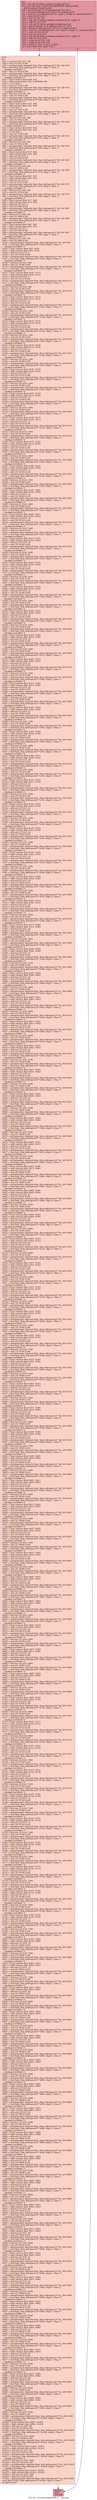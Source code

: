digraph "CFG for '_Z11mult2MatrixPfS_S_' function" {
	label="CFG for '_Z11mult2MatrixPfS_S_' function";

	Node0x5872400 [shape=record,color="#b70d28ff", style=filled, fillcolor="#b70d2870",label="{%3:\l  %4 = tail call i32 @llvm.amdgcn.workgroup.id.y()\l  %5 = tail call align 4 dereferenceable(64) i8 addrspace(4)*\l... @llvm.amdgcn.dispatch.ptr()\l  %6 = getelementptr i8, i8 addrspace(4)* %5, i64 6\l  %7 = bitcast i8 addrspace(4)* %6 to i16 addrspace(4)*\l  %8 = load i16, i16 addrspace(4)* %7, align 2, !range !4, !invariant.load !5\l  %9 = zext i16 %8 to i32\l  %10 = mul i32 %4, %9\l  %11 = tail call i32 @llvm.amdgcn.workitem.id.y(), !range !6\l  %12 = add i32 %10, %11\l  %13 = tail call i32 @llvm.amdgcn.workgroup.id.x()\l  %14 = getelementptr i8, i8 addrspace(4)* %5, i64 4\l  %15 = bitcast i8 addrspace(4)* %14 to i16 addrspace(4)*\l  %16 = load i16, i16 addrspace(4)* %15, align 4, !range !4, !invariant.load !5\l  %17 = zext i16 %16 to i32\l  %18 = mul i32 %13, %17\l  %19 = tail call i32 @llvm.amdgcn.workitem.id.x(), !range !6\l  %20 = add i32 %18, %19\l  %21 = icmp slt i32 %12, 100\l  %22 = icmp slt i32 %20, 100\l  %23 = select i1 %21, i1 %22, i1 false\l  br i1 %23, label %24, label %1027\l|{<s0>T|<s1>F}}"];
	Node0x5872400:s0 -> Node0x5875ee0;
	Node0x5872400:s1 -> Node0x5875f70;
	Node0x5875ee0 [shape=record,color="#3d50c3ff", style=filled, fillcolor="#f59c7d70",label="{%24:\l24:                                               \l  %25 = mul nsw i32 %12, 100\l  %26 = sext i32 %25 to i64\l  %27 = getelementptr inbounds float, float addrspace(1)* %0, i64 %26\l  %28 = load float, float addrspace(1)* %27, align 4, !tbaa !7,\l... !amdgpu.noclobber !5\l  %29 = sext i32 %20 to i64\l  %30 = getelementptr inbounds float, float addrspace(1)* %1, i64 %29\l  %31 = load float, float addrspace(1)* %30, align 4, !tbaa !7,\l... !amdgpu.noclobber !5\l  %32 = fmul contract float %28, %31\l  %33 = fadd contract float %32, 0.000000e+00\l  %34 = or i32 %25, 1\l  %35 = sext i32 %34 to i64\l  %36 = getelementptr inbounds float, float addrspace(1)* %0, i64 %35\l  %37 = load float, float addrspace(1)* %36, align 4, !tbaa !7,\l... !amdgpu.noclobber !5\l  %38 = add nsw i32 %20, 100\l  %39 = sext i32 %38 to i64\l  %40 = getelementptr inbounds float, float addrspace(1)* %1, i64 %39\l  %41 = load float, float addrspace(1)* %40, align 4, !tbaa !7,\l... !amdgpu.noclobber !5\l  %42 = fmul contract float %37, %41\l  %43 = fadd contract float %33, %42\l  %44 = or i32 %25, 2\l  %45 = sext i32 %44 to i64\l  %46 = getelementptr inbounds float, float addrspace(1)* %0, i64 %45\l  %47 = load float, float addrspace(1)* %46, align 4, !tbaa !7,\l... !amdgpu.noclobber !5\l  %48 = add nsw i32 %20, 200\l  %49 = sext i32 %48 to i64\l  %50 = getelementptr inbounds float, float addrspace(1)* %1, i64 %49\l  %51 = load float, float addrspace(1)* %50, align 4, !tbaa !7,\l... !amdgpu.noclobber !5\l  %52 = fmul contract float %47, %51\l  %53 = fadd contract float %43, %52\l  %54 = or i32 %25, 3\l  %55 = sext i32 %54 to i64\l  %56 = getelementptr inbounds float, float addrspace(1)* %0, i64 %55\l  %57 = load float, float addrspace(1)* %56, align 4, !tbaa !7,\l... !amdgpu.noclobber !5\l  %58 = add nsw i32 %20, 300\l  %59 = sext i32 %58 to i64\l  %60 = getelementptr inbounds float, float addrspace(1)* %1, i64 %59\l  %61 = load float, float addrspace(1)* %60, align 4, !tbaa !7,\l... !amdgpu.noclobber !5\l  %62 = fmul contract float %57, %61\l  %63 = fadd contract float %53, %62\l  %64 = add nsw i32 %25, 4\l  %65 = sext i32 %64 to i64\l  %66 = getelementptr inbounds float, float addrspace(1)* %0, i64 %65\l  %67 = load float, float addrspace(1)* %66, align 4, !tbaa !7,\l... !amdgpu.noclobber !5\l  %68 = add nsw i32 %20, 400\l  %69 = sext i32 %68 to i64\l  %70 = getelementptr inbounds float, float addrspace(1)* %1, i64 %69\l  %71 = load float, float addrspace(1)* %70, align 4, !tbaa !7,\l... !amdgpu.noclobber !5\l  %72 = fmul contract float %67, %71\l  %73 = fadd contract float %63, %72\l  %74 = add nsw i32 %25, 5\l  %75 = sext i32 %74 to i64\l  %76 = getelementptr inbounds float, float addrspace(1)* %0, i64 %75\l  %77 = load float, float addrspace(1)* %76, align 4, !tbaa !7,\l... !amdgpu.noclobber !5\l  %78 = add nsw i32 %20, 500\l  %79 = sext i32 %78 to i64\l  %80 = getelementptr inbounds float, float addrspace(1)* %1, i64 %79\l  %81 = load float, float addrspace(1)* %80, align 4, !tbaa !7,\l... !amdgpu.noclobber !5\l  %82 = fmul contract float %77, %81\l  %83 = fadd contract float %73, %82\l  %84 = add nsw i32 %25, 6\l  %85 = sext i32 %84 to i64\l  %86 = getelementptr inbounds float, float addrspace(1)* %0, i64 %85\l  %87 = load float, float addrspace(1)* %86, align 4, !tbaa !7,\l... !amdgpu.noclobber !5\l  %88 = add nsw i32 %20, 600\l  %89 = sext i32 %88 to i64\l  %90 = getelementptr inbounds float, float addrspace(1)* %1, i64 %89\l  %91 = load float, float addrspace(1)* %90, align 4, !tbaa !7,\l... !amdgpu.noclobber !5\l  %92 = fmul contract float %87, %91\l  %93 = fadd contract float %83, %92\l  %94 = add nsw i32 %25, 7\l  %95 = sext i32 %94 to i64\l  %96 = getelementptr inbounds float, float addrspace(1)* %0, i64 %95\l  %97 = load float, float addrspace(1)* %96, align 4, !tbaa !7,\l... !amdgpu.noclobber !5\l  %98 = add nsw i32 %20, 700\l  %99 = sext i32 %98 to i64\l  %100 = getelementptr inbounds float, float addrspace(1)* %1, i64 %99\l  %101 = load float, float addrspace(1)* %100, align 4, !tbaa !7,\l... !amdgpu.noclobber !5\l  %102 = fmul contract float %97, %101\l  %103 = fadd contract float %93, %102\l  %104 = add nsw i32 %25, 8\l  %105 = sext i32 %104 to i64\l  %106 = getelementptr inbounds float, float addrspace(1)* %0, i64 %105\l  %107 = load float, float addrspace(1)* %106, align 4, !tbaa !7,\l... !amdgpu.noclobber !5\l  %108 = add nsw i32 %20, 800\l  %109 = sext i32 %108 to i64\l  %110 = getelementptr inbounds float, float addrspace(1)* %1, i64 %109\l  %111 = load float, float addrspace(1)* %110, align 4, !tbaa !7,\l... !amdgpu.noclobber !5\l  %112 = fmul contract float %107, %111\l  %113 = fadd contract float %103, %112\l  %114 = add nsw i32 %25, 9\l  %115 = sext i32 %114 to i64\l  %116 = getelementptr inbounds float, float addrspace(1)* %0, i64 %115\l  %117 = load float, float addrspace(1)* %116, align 4, !tbaa !7,\l... !amdgpu.noclobber !5\l  %118 = add nsw i32 %20, 900\l  %119 = sext i32 %118 to i64\l  %120 = getelementptr inbounds float, float addrspace(1)* %1, i64 %119\l  %121 = load float, float addrspace(1)* %120, align 4, !tbaa !7,\l... !amdgpu.noclobber !5\l  %122 = fmul contract float %117, %121\l  %123 = fadd contract float %113, %122\l  %124 = add nsw i32 %25, 10\l  %125 = sext i32 %124 to i64\l  %126 = getelementptr inbounds float, float addrspace(1)* %0, i64 %125\l  %127 = load float, float addrspace(1)* %126, align 4, !tbaa !7,\l... !amdgpu.noclobber !5\l  %128 = add nsw i32 %20, 1000\l  %129 = sext i32 %128 to i64\l  %130 = getelementptr inbounds float, float addrspace(1)* %1, i64 %129\l  %131 = load float, float addrspace(1)* %130, align 4, !tbaa !7,\l... !amdgpu.noclobber !5\l  %132 = fmul contract float %127, %131\l  %133 = fadd contract float %123, %132\l  %134 = add nsw i32 %25, 11\l  %135 = sext i32 %134 to i64\l  %136 = getelementptr inbounds float, float addrspace(1)* %0, i64 %135\l  %137 = load float, float addrspace(1)* %136, align 4, !tbaa !7,\l... !amdgpu.noclobber !5\l  %138 = add nsw i32 %20, 1100\l  %139 = sext i32 %138 to i64\l  %140 = getelementptr inbounds float, float addrspace(1)* %1, i64 %139\l  %141 = load float, float addrspace(1)* %140, align 4, !tbaa !7,\l... !amdgpu.noclobber !5\l  %142 = fmul contract float %137, %141\l  %143 = fadd contract float %133, %142\l  %144 = add nsw i32 %25, 12\l  %145 = sext i32 %144 to i64\l  %146 = getelementptr inbounds float, float addrspace(1)* %0, i64 %145\l  %147 = load float, float addrspace(1)* %146, align 4, !tbaa !7,\l... !amdgpu.noclobber !5\l  %148 = add nsw i32 %20, 1200\l  %149 = sext i32 %148 to i64\l  %150 = getelementptr inbounds float, float addrspace(1)* %1, i64 %149\l  %151 = load float, float addrspace(1)* %150, align 4, !tbaa !7,\l... !amdgpu.noclobber !5\l  %152 = fmul contract float %147, %151\l  %153 = fadd contract float %143, %152\l  %154 = add nsw i32 %25, 13\l  %155 = sext i32 %154 to i64\l  %156 = getelementptr inbounds float, float addrspace(1)* %0, i64 %155\l  %157 = load float, float addrspace(1)* %156, align 4, !tbaa !7,\l... !amdgpu.noclobber !5\l  %158 = add nsw i32 %20, 1300\l  %159 = sext i32 %158 to i64\l  %160 = getelementptr inbounds float, float addrspace(1)* %1, i64 %159\l  %161 = load float, float addrspace(1)* %160, align 4, !tbaa !7,\l... !amdgpu.noclobber !5\l  %162 = fmul contract float %157, %161\l  %163 = fadd contract float %153, %162\l  %164 = add nsw i32 %25, 14\l  %165 = sext i32 %164 to i64\l  %166 = getelementptr inbounds float, float addrspace(1)* %0, i64 %165\l  %167 = load float, float addrspace(1)* %166, align 4, !tbaa !7,\l... !amdgpu.noclobber !5\l  %168 = add nsw i32 %20, 1400\l  %169 = sext i32 %168 to i64\l  %170 = getelementptr inbounds float, float addrspace(1)* %1, i64 %169\l  %171 = load float, float addrspace(1)* %170, align 4, !tbaa !7,\l... !amdgpu.noclobber !5\l  %172 = fmul contract float %167, %171\l  %173 = fadd contract float %163, %172\l  %174 = add nsw i32 %25, 15\l  %175 = sext i32 %174 to i64\l  %176 = getelementptr inbounds float, float addrspace(1)* %0, i64 %175\l  %177 = load float, float addrspace(1)* %176, align 4, !tbaa !7,\l... !amdgpu.noclobber !5\l  %178 = add nsw i32 %20, 1500\l  %179 = sext i32 %178 to i64\l  %180 = getelementptr inbounds float, float addrspace(1)* %1, i64 %179\l  %181 = load float, float addrspace(1)* %180, align 4, !tbaa !7,\l... !amdgpu.noclobber !5\l  %182 = fmul contract float %177, %181\l  %183 = fadd contract float %173, %182\l  %184 = add nsw i32 %25, 16\l  %185 = sext i32 %184 to i64\l  %186 = getelementptr inbounds float, float addrspace(1)* %0, i64 %185\l  %187 = load float, float addrspace(1)* %186, align 4, !tbaa !7,\l... !amdgpu.noclobber !5\l  %188 = add nsw i32 %20, 1600\l  %189 = sext i32 %188 to i64\l  %190 = getelementptr inbounds float, float addrspace(1)* %1, i64 %189\l  %191 = load float, float addrspace(1)* %190, align 4, !tbaa !7,\l... !amdgpu.noclobber !5\l  %192 = fmul contract float %187, %191\l  %193 = fadd contract float %183, %192\l  %194 = add nsw i32 %25, 17\l  %195 = sext i32 %194 to i64\l  %196 = getelementptr inbounds float, float addrspace(1)* %0, i64 %195\l  %197 = load float, float addrspace(1)* %196, align 4, !tbaa !7,\l... !amdgpu.noclobber !5\l  %198 = add nsw i32 %20, 1700\l  %199 = sext i32 %198 to i64\l  %200 = getelementptr inbounds float, float addrspace(1)* %1, i64 %199\l  %201 = load float, float addrspace(1)* %200, align 4, !tbaa !7,\l... !amdgpu.noclobber !5\l  %202 = fmul contract float %197, %201\l  %203 = fadd contract float %193, %202\l  %204 = add nsw i32 %25, 18\l  %205 = sext i32 %204 to i64\l  %206 = getelementptr inbounds float, float addrspace(1)* %0, i64 %205\l  %207 = load float, float addrspace(1)* %206, align 4, !tbaa !7,\l... !amdgpu.noclobber !5\l  %208 = add nsw i32 %20, 1800\l  %209 = sext i32 %208 to i64\l  %210 = getelementptr inbounds float, float addrspace(1)* %1, i64 %209\l  %211 = load float, float addrspace(1)* %210, align 4, !tbaa !7,\l... !amdgpu.noclobber !5\l  %212 = fmul contract float %207, %211\l  %213 = fadd contract float %203, %212\l  %214 = add nsw i32 %25, 19\l  %215 = sext i32 %214 to i64\l  %216 = getelementptr inbounds float, float addrspace(1)* %0, i64 %215\l  %217 = load float, float addrspace(1)* %216, align 4, !tbaa !7,\l... !amdgpu.noclobber !5\l  %218 = add nsw i32 %20, 1900\l  %219 = sext i32 %218 to i64\l  %220 = getelementptr inbounds float, float addrspace(1)* %1, i64 %219\l  %221 = load float, float addrspace(1)* %220, align 4, !tbaa !7,\l... !amdgpu.noclobber !5\l  %222 = fmul contract float %217, %221\l  %223 = fadd contract float %213, %222\l  %224 = add nsw i32 %25, 20\l  %225 = sext i32 %224 to i64\l  %226 = getelementptr inbounds float, float addrspace(1)* %0, i64 %225\l  %227 = load float, float addrspace(1)* %226, align 4, !tbaa !7,\l... !amdgpu.noclobber !5\l  %228 = add nsw i32 %20, 2000\l  %229 = sext i32 %228 to i64\l  %230 = getelementptr inbounds float, float addrspace(1)* %1, i64 %229\l  %231 = load float, float addrspace(1)* %230, align 4, !tbaa !7,\l... !amdgpu.noclobber !5\l  %232 = fmul contract float %227, %231\l  %233 = fadd contract float %223, %232\l  %234 = add nsw i32 %25, 21\l  %235 = sext i32 %234 to i64\l  %236 = getelementptr inbounds float, float addrspace(1)* %0, i64 %235\l  %237 = load float, float addrspace(1)* %236, align 4, !tbaa !7,\l... !amdgpu.noclobber !5\l  %238 = add nsw i32 %20, 2100\l  %239 = sext i32 %238 to i64\l  %240 = getelementptr inbounds float, float addrspace(1)* %1, i64 %239\l  %241 = load float, float addrspace(1)* %240, align 4, !tbaa !7,\l... !amdgpu.noclobber !5\l  %242 = fmul contract float %237, %241\l  %243 = fadd contract float %233, %242\l  %244 = add nsw i32 %25, 22\l  %245 = sext i32 %244 to i64\l  %246 = getelementptr inbounds float, float addrspace(1)* %0, i64 %245\l  %247 = load float, float addrspace(1)* %246, align 4, !tbaa !7,\l... !amdgpu.noclobber !5\l  %248 = add nsw i32 %20, 2200\l  %249 = sext i32 %248 to i64\l  %250 = getelementptr inbounds float, float addrspace(1)* %1, i64 %249\l  %251 = load float, float addrspace(1)* %250, align 4, !tbaa !7,\l... !amdgpu.noclobber !5\l  %252 = fmul contract float %247, %251\l  %253 = fadd contract float %243, %252\l  %254 = add nsw i32 %25, 23\l  %255 = sext i32 %254 to i64\l  %256 = getelementptr inbounds float, float addrspace(1)* %0, i64 %255\l  %257 = load float, float addrspace(1)* %256, align 4, !tbaa !7,\l... !amdgpu.noclobber !5\l  %258 = add nsw i32 %20, 2300\l  %259 = sext i32 %258 to i64\l  %260 = getelementptr inbounds float, float addrspace(1)* %1, i64 %259\l  %261 = load float, float addrspace(1)* %260, align 4, !tbaa !7,\l... !amdgpu.noclobber !5\l  %262 = fmul contract float %257, %261\l  %263 = fadd contract float %253, %262\l  %264 = add nsw i32 %25, 24\l  %265 = sext i32 %264 to i64\l  %266 = getelementptr inbounds float, float addrspace(1)* %0, i64 %265\l  %267 = load float, float addrspace(1)* %266, align 4, !tbaa !7,\l... !amdgpu.noclobber !5\l  %268 = add nsw i32 %20, 2400\l  %269 = sext i32 %268 to i64\l  %270 = getelementptr inbounds float, float addrspace(1)* %1, i64 %269\l  %271 = load float, float addrspace(1)* %270, align 4, !tbaa !7,\l... !amdgpu.noclobber !5\l  %272 = fmul contract float %267, %271\l  %273 = fadd contract float %263, %272\l  %274 = add nsw i32 %25, 25\l  %275 = sext i32 %274 to i64\l  %276 = getelementptr inbounds float, float addrspace(1)* %0, i64 %275\l  %277 = load float, float addrspace(1)* %276, align 4, !tbaa !7,\l... !amdgpu.noclobber !5\l  %278 = add nsw i32 %20, 2500\l  %279 = sext i32 %278 to i64\l  %280 = getelementptr inbounds float, float addrspace(1)* %1, i64 %279\l  %281 = load float, float addrspace(1)* %280, align 4, !tbaa !7,\l... !amdgpu.noclobber !5\l  %282 = fmul contract float %277, %281\l  %283 = fadd contract float %273, %282\l  %284 = add nsw i32 %25, 26\l  %285 = sext i32 %284 to i64\l  %286 = getelementptr inbounds float, float addrspace(1)* %0, i64 %285\l  %287 = load float, float addrspace(1)* %286, align 4, !tbaa !7,\l... !amdgpu.noclobber !5\l  %288 = add nsw i32 %20, 2600\l  %289 = sext i32 %288 to i64\l  %290 = getelementptr inbounds float, float addrspace(1)* %1, i64 %289\l  %291 = load float, float addrspace(1)* %290, align 4, !tbaa !7,\l... !amdgpu.noclobber !5\l  %292 = fmul contract float %287, %291\l  %293 = fadd contract float %283, %292\l  %294 = add nsw i32 %25, 27\l  %295 = sext i32 %294 to i64\l  %296 = getelementptr inbounds float, float addrspace(1)* %0, i64 %295\l  %297 = load float, float addrspace(1)* %296, align 4, !tbaa !7,\l... !amdgpu.noclobber !5\l  %298 = add nsw i32 %20, 2700\l  %299 = sext i32 %298 to i64\l  %300 = getelementptr inbounds float, float addrspace(1)* %1, i64 %299\l  %301 = load float, float addrspace(1)* %300, align 4, !tbaa !7,\l... !amdgpu.noclobber !5\l  %302 = fmul contract float %297, %301\l  %303 = fadd contract float %293, %302\l  %304 = add nsw i32 %25, 28\l  %305 = sext i32 %304 to i64\l  %306 = getelementptr inbounds float, float addrspace(1)* %0, i64 %305\l  %307 = load float, float addrspace(1)* %306, align 4, !tbaa !7,\l... !amdgpu.noclobber !5\l  %308 = add nsw i32 %20, 2800\l  %309 = sext i32 %308 to i64\l  %310 = getelementptr inbounds float, float addrspace(1)* %1, i64 %309\l  %311 = load float, float addrspace(1)* %310, align 4, !tbaa !7,\l... !amdgpu.noclobber !5\l  %312 = fmul contract float %307, %311\l  %313 = fadd contract float %303, %312\l  %314 = add nsw i32 %25, 29\l  %315 = sext i32 %314 to i64\l  %316 = getelementptr inbounds float, float addrspace(1)* %0, i64 %315\l  %317 = load float, float addrspace(1)* %316, align 4, !tbaa !7,\l... !amdgpu.noclobber !5\l  %318 = add nsw i32 %20, 2900\l  %319 = sext i32 %318 to i64\l  %320 = getelementptr inbounds float, float addrspace(1)* %1, i64 %319\l  %321 = load float, float addrspace(1)* %320, align 4, !tbaa !7,\l... !amdgpu.noclobber !5\l  %322 = fmul contract float %317, %321\l  %323 = fadd contract float %313, %322\l  %324 = add nsw i32 %25, 30\l  %325 = sext i32 %324 to i64\l  %326 = getelementptr inbounds float, float addrspace(1)* %0, i64 %325\l  %327 = load float, float addrspace(1)* %326, align 4, !tbaa !7,\l... !amdgpu.noclobber !5\l  %328 = add nsw i32 %20, 3000\l  %329 = sext i32 %328 to i64\l  %330 = getelementptr inbounds float, float addrspace(1)* %1, i64 %329\l  %331 = load float, float addrspace(1)* %330, align 4, !tbaa !7,\l... !amdgpu.noclobber !5\l  %332 = fmul contract float %327, %331\l  %333 = fadd contract float %323, %332\l  %334 = add nsw i32 %25, 31\l  %335 = sext i32 %334 to i64\l  %336 = getelementptr inbounds float, float addrspace(1)* %0, i64 %335\l  %337 = load float, float addrspace(1)* %336, align 4, !tbaa !7,\l... !amdgpu.noclobber !5\l  %338 = add nsw i32 %20, 3100\l  %339 = sext i32 %338 to i64\l  %340 = getelementptr inbounds float, float addrspace(1)* %1, i64 %339\l  %341 = load float, float addrspace(1)* %340, align 4, !tbaa !7,\l... !amdgpu.noclobber !5\l  %342 = fmul contract float %337, %341\l  %343 = fadd contract float %333, %342\l  %344 = add nsw i32 %25, 32\l  %345 = sext i32 %344 to i64\l  %346 = getelementptr inbounds float, float addrspace(1)* %0, i64 %345\l  %347 = load float, float addrspace(1)* %346, align 4, !tbaa !7,\l... !amdgpu.noclobber !5\l  %348 = add nsw i32 %20, 3200\l  %349 = sext i32 %348 to i64\l  %350 = getelementptr inbounds float, float addrspace(1)* %1, i64 %349\l  %351 = load float, float addrspace(1)* %350, align 4, !tbaa !7,\l... !amdgpu.noclobber !5\l  %352 = fmul contract float %347, %351\l  %353 = fadd contract float %343, %352\l  %354 = add nsw i32 %25, 33\l  %355 = sext i32 %354 to i64\l  %356 = getelementptr inbounds float, float addrspace(1)* %0, i64 %355\l  %357 = load float, float addrspace(1)* %356, align 4, !tbaa !7,\l... !amdgpu.noclobber !5\l  %358 = add nsw i32 %20, 3300\l  %359 = sext i32 %358 to i64\l  %360 = getelementptr inbounds float, float addrspace(1)* %1, i64 %359\l  %361 = load float, float addrspace(1)* %360, align 4, !tbaa !7,\l... !amdgpu.noclobber !5\l  %362 = fmul contract float %357, %361\l  %363 = fadd contract float %353, %362\l  %364 = add nsw i32 %25, 34\l  %365 = sext i32 %364 to i64\l  %366 = getelementptr inbounds float, float addrspace(1)* %0, i64 %365\l  %367 = load float, float addrspace(1)* %366, align 4, !tbaa !7,\l... !amdgpu.noclobber !5\l  %368 = add nsw i32 %20, 3400\l  %369 = sext i32 %368 to i64\l  %370 = getelementptr inbounds float, float addrspace(1)* %1, i64 %369\l  %371 = load float, float addrspace(1)* %370, align 4, !tbaa !7,\l... !amdgpu.noclobber !5\l  %372 = fmul contract float %367, %371\l  %373 = fadd contract float %363, %372\l  %374 = add nsw i32 %25, 35\l  %375 = sext i32 %374 to i64\l  %376 = getelementptr inbounds float, float addrspace(1)* %0, i64 %375\l  %377 = load float, float addrspace(1)* %376, align 4, !tbaa !7,\l... !amdgpu.noclobber !5\l  %378 = add nsw i32 %20, 3500\l  %379 = sext i32 %378 to i64\l  %380 = getelementptr inbounds float, float addrspace(1)* %1, i64 %379\l  %381 = load float, float addrspace(1)* %380, align 4, !tbaa !7,\l... !amdgpu.noclobber !5\l  %382 = fmul contract float %377, %381\l  %383 = fadd contract float %373, %382\l  %384 = add nsw i32 %25, 36\l  %385 = sext i32 %384 to i64\l  %386 = getelementptr inbounds float, float addrspace(1)* %0, i64 %385\l  %387 = load float, float addrspace(1)* %386, align 4, !tbaa !7,\l... !amdgpu.noclobber !5\l  %388 = add nsw i32 %20, 3600\l  %389 = sext i32 %388 to i64\l  %390 = getelementptr inbounds float, float addrspace(1)* %1, i64 %389\l  %391 = load float, float addrspace(1)* %390, align 4, !tbaa !7,\l... !amdgpu.noclobber !5\l  %392 = fmul contract float %387, %391\l  %393 = fadd contract float %383, %392\l  %394 = add nsw i32 %25, 37\l  %395 = sext i32 %394 to i64\l  %396 = getelementptr inbounds float, float addrspace(1)* %0, i64 %395\l  %397 = load float, float addrspace(1)* %396, align 4, !tbaa !7,\l... !amdgpu.noclobber !5\l  %398 = add nsw i32 %20, 3700\l  %399 = sext i32 %398 to i64\l  %400 = getelementptr inbounds float, float addrspace(1)* %1, i64 %399\l  %401 = load float, float addrspace(1)* %400, align 4, !tbaa !7,\l... !amdgpu.noclobber !5\l  %402 = fmul contract float %397, %401\l  %403 = fadd contract float %393, %402\l  %404 = add nsw i32 %25, 38\l  %405 = sext i32 %404 to i64\l  %406 = getelementptr inbounds float, float addrspace(1)* %0, i64 %405\l  %407 = load float, float addrspace(1)* %406, align 4, !tbaa !7,\l... !amdgpu.noclobber !5\l  %408 = add nsw i32 %20, 3800\l  %409 = sext i32 %408 to i64\l  %410 = getelementptr inbounds float, float addrspace(1)* %1, i64 %409\l  %411 = load float, float addrspace(1)* %410, align 4, !tbaa !7,\l... !amdgpu.noclobber !5\l  %412 = fmul contract float %407, %411\l  %413 = fadd contract float %403, %412\l  %414 = add nsw i32 %25, 39\l  %415 = sext i32 %414 to i64\l  %416 = getelementptr inbounds float, float addrspace(1)* %0, i64 %415\l  %417 = load float, float addrspace(1)* %416, align 4, !tbaa !7,\l... !amdgpu.noclobber !5\l  %418 = add nsw i32 %20, 3900\l  %419 = sext i32 %418 to i64\l  %420 = getelementptr inbounds float, float addrspace(1)* %1, i64 %419\l  %421 = load float, float addrspace(1)* %420, align 4, !tbaa !7,\l... !amdgpu.noclobber !5\l  %422 = fmul contract float %417, %421\l  %423 = fadd contract float %413, %422\l  %424 = add nsw i32 %25, 40\l  %425 = sext i32 %424 to i64\l  %426 = getelementptr inbounds float, float addrspace(1)* %0, i64 %425\l  %427 = load float, float addrspace(1)* %426, align 4, !tbaa !7,\l... !amdgpu.noclobber !5\l  %428 = add nsw i32 %20, 4000\l  %429 = sext i32 %428 to i64\l  %430 = getelementptr inbounds float, float addrspace(1)* %1, i64 %429\l  %431 = load float, float addrspace(1)* %430, align 4, !tbaa !7,\l... !amdgpu.noclobber !5\l  %432 = fmul contract float %427, %431\l  %433 = fadd contract float %423, %432\l  %434 = add nsw i32 %25, 41\l  %435 = sext i32 %434 to i64\l  %436 = getelementptr inbounds float, float addrspace(1)* %0, i64 %435\l  %437 = load float, float addrspace(1)* %436, align 4, !tbaa !7,\l... !amdgpu.noclobber !5\l  %438 = add nsw i32 %20, 4100\l  %439 = sext i32 %438 to i64\l  %440 = getelementptr inbounds float, float addrspace(1)* %1, i64 %439\l  %441 = load float, float addrspace(1)* %440, align 4, !tbaa !7,\l... !amdgpu.noclobber !5\l  %442 = fmul contract float %437, %441\l  %443 = fadd contract float %433, %442\l  %444 = add nsw i32 %25, 42\l  %445 = sext i32 %444 to i64\l  %446 = getelementptr inbounds float, float addrspace(1)* %0, i64 %445\l  %447 = load float, float addrspace(1)* %446, align 4, !tbaa !7,\l... !amdgpu.noclobber !5\l  %448 = add nsw i32 %20, 4200\l  %449 = sext i32 %448 to i64\l  %450 = getelementptr inbounds float, float addrspace(1)* %1, i64 %449\l  %451 = load float, float addrspace(1)* %450, align 4, !tbaa !7,\l... !amdgpu.noclobber !5\l  %452 = fmul contract float %447, %451\l  %453 = fadd contract float %443, %452\l  %454 = add nsw i32 %25, 43\l  %455 = sext i32 %454 to i64\l  %456 = getelementptr inbounds float, float addrspace(1)* %0, i64 %455\l  %457 = load float, float addrspace(1)* %456, align 4, !tbaa !7,\l... !amdgpu.noclobber !5\l  %458 = add nsw i32 %20, 4300\l  %459 = sext i32 %458 to i64\l  %460 = getelementptr inbounds float, float addrspace(1)* %1, i64 %459\l  %461 = load float, float addrspace(1)* %460, align 4, !tbaa !7,\l... !amdgpu.noclobber !5\l  %462 = fmul contract float %457, %461\l  %463 = fadd contract float %453, %462\l  %464 = add nsw i32 %25, 44\l  %465 = sext i32 %464 to i64\l  %466 = getelementptr inbounds float, float addrspace(1)* %0, i64 %465\l  %467 = load float, float addrspace(1)* %466, align 4, !tbaa !7,\l... !amdgpu.noclobber !5\l  %468 = add nsw i32 %20, 4400\l  %469 = sext i32 %468 to i64\l  %470 = getelementptr inbounds float, float addrspace(1)* %1, i64 %469\l  %471 = load float, float addrspace(1)* %470, align 4, !tbaa !7,\l... !amdgpu.noclobber !5\l  %472 = fmul contract float %467, %471\l  %473 = fadd contract float %463, %472\l  %474 = add nsw i32 %25, 45\l  %475 = sext i32 %474 to i64\l  %476 = getelementptr inbounds float, float addrspace(1)* %0, i64 %475\l  %477 = load float, float addrspace(1)* %476, align 4, !tbaa !7,\l... !amdgpu.noclobber !5\l  %478 = add nsw i32 %20, 4500\l  %479 = sext i32 %478 to i64\l  %480 = getelementptr inbounds float, float addrspace(1)* %1, i64 %479\l  %481 = load float, float addrspace(1)* %480, align 4, !tbaa !7,\l... !amdgpu.noclobber !5\l  %482 = fmul contract float %477, %481\l  %483 = fadd contract float %473, %482\l  %484 = add nsw i32 %25, 46\l  %485 = sext i32 %484 to i64\l  %486 = getelementptr inbounds float, float addrspace(1)* %0, i64 %485\l  %487 = load float, float addrspace(1)* %486, align 4, !tbaa !7,\l... !amdgpu.noclobber !5\l  %488 = add nsw i32 %20, 4600\l  %489 = sext i32 %488 to i64\l  %490 = getelementptr inbounds float, float addrspace(1)* %1, i64 %489\l  %491 = load float, float addrspace(1)* %490, align 4, !tbaa !7,\l... !amdgpu.noclobber !5\l  %492 = fmul contract float %487, %491\l  %493 = fadd contract float %483, %492\l  %494 = add nsw i32 %25, 47\l  %495 = sext i32 %494 to i64\l  %496 = getelementptr inbounds float, float addrspace(1)* %0, i64 %495\l  %497 = load float, float addrspace(1)* %496, align 4, !tbaa !7,\l... !amdgpu.noclobber !5\l  %498 = add nsw i32 %20, 4700\l  %499 = sext i32 %498 to i64\l  %500 = getelementptr inbounds float, float addrspace(1)* %1, i64 %499\l  %501 = load float, float addrspace(1)* %500, align 4, !tbaa !7,\l... !amdgpu.noclobber !5\l  %502 = fmul contract float %497, %501\l  %503 = fadd contract float %493, %502\l  %504 = add nsw i32 %25, 48\l  %505 = sext i32 %504 to i64\l  %506 = getelementptr inbounds float, float addrspace(1)* %0, i64 %505\l  %507 = load float, float addrspace(1)* %506, align 4, !tbaa !7,\l... !amdgpu.noclobber !5\l  %508 = add nsw i32 %20, 4800\l  %509 = sext i32 %508 to i64\l  %510 = getelementptr inbounds float, float addrspace(1)* %1, i64 %509\l  %511 = load float, float addrspace(1)* %510, align 4, !tbaa !7,\l... !amdgpu.noclobber !5\l  %512 = fmul contract float %507, %511\l  %513 = fadd contract float %503, %512\l  %514 = add nsw i32 %25, 49\l  %515 = sext i32 %514 to i64\l  %516 = getelementptr inbounds float, float addrspace(1)* %0, i64 %515\l  %517 = load float, float addrspace(1)* %516, align 4, !tbaa !7,\l... !amdgpu.noclobber !5\l  %518 = add nsw i32 %20, 4900\l  %519 = sext i32 %518 to i64\l  %520 = getelementptr inbounds float, float addrspace(1)* %1, i64 %519\l  %521 = load float, float addrspace(1)* %520, align 4, !tbaa !7,\l... !amdgpu.noclobber !5\l  %522 = fmul contract float %517, %521\l  %523 = fadd contract float %513, %522\l  %524 = add nsw i32 %25, 50\l  %525 = sext i32 %524 to i64\l  %526 = getelementptr inbounds float, float addrspace(1)* %0, i64 %525\l  %527 = load float, float addrspace(1)* %526, align 4, !tbaa !7,\l... !amdgpu.noclobber !5\l  %528 = add nsw i32 %20, 5000\l  %529 = sext i32 %528 to i64\l  %530 = getelementptr inbounds float, float addrspace(1)* %1, i64 %529\l  %531 = load float, float addrspace(1)* %530, align 4, !tbaa !7,\l... !amdgpu.noclobber !5\l  %532 = fmul contract float %527, %531\l  %533 = fadd contract float %523, %532\l  %534 = add nsw i32 %25, 51\l  %535 = sext i32 %534 to i64\l  %536 = getelementptr inbounds float, float addrspace(1)* %0, i64 %535\l  %537 = load float, float addrspace(1)* %536, align 4, !tbaa !7,\l... !amdgpu.noclobber !5\l  %538 = add nsw i32 %20, 5100\l  %539 = sext i32 %538 to i64\l  %540 = getelementptr inbounds float, float addrspace(1)* %1, i64 %539\l  %541 = load float, float addrspace(1)* %540, align 4, !tbaa !7,\l... !amdgpu.noclobber !5\l  %542 = fmul contract float %537, %541\l  %543 = fadd contract float %533, %542\l  %544 = add nsw i32 %25, 52\l  %545 = sext i32 %544 to i64\l  %546 = getelementptr inbounds float, float addrspace(1)* %0, i64 %545\l  %547 = load float, float addrspace(1)* %546, align 4, !tbaa !7,\l... !amdgpu.noclobber !5\l  %548 = add nsw i32 %20, 5200\l  %549 = sext i32 %548 to i64\l  %550 = getelementptr inbounds float, float addrspace(1)* %1, i64 %549\l  %551 = load float, float addrspace(1)* %550, align 4, !tbaa !7,\l... !amdgpu.noclobber !5\l  %552 = fmul contract float %547, %551\l  %553 = fadd contract float %543, %552\l  %554 = add nsw i32 %25, 53\l  %555 = sext i32 %554 to i64\l  %556 = getelementptr inbounds float, float addrspace(1)* %0, i64 %555\l  %557 = load float, float addrspace(1)* %556, align 4, !tbaa !7,\l... !amdgpu.noclobber !5\l  %558 = add nsw i32 %20, 5300\l  %559 = sext i32 %558 to i64\l  %560 = getelementptr inbounds float, float addrspace(1)* %1, i64 %559\l  %561 = load float, float addrspace(1)* %560, align 4, !tbaa !7,\l... !amdgpu.noclobber !5\l  %562 = fmul contract float %557, %561\l  %563 = fadd contract float %553, %562\l  %564 = add nsw i32 %25, 54\l  %565 = sext i32 %564 to i64\l  %566 = getelementptr inbounds float, float addrspace(1)* %0, i64 %565\l  %567 = load float, float addrspace(1)* %566, align 4, !tbaa !7,\l... !amdgpu.noclobber !5\l  %568 = add nsw i32 %20, 5400\l  %569 = sext i32 %568 to i64\l  %570 = getelementptr inbounds float, float addrspace(1)* %1, i64 %569\l  %571 = load float, float addrspace(1)* %570, align 4, !tbaa !7,\l... !amdgpu.noclobber !5\l  %572 = fmul contract float %567, %571\l  %573 = fadd contract float %563, %572\l  %574 = add nsw i32 %25, 55\l  %575 = sext i32 %574 to i64\l  %576 = getelementptr inbounds float, float addrspace(1)* %0, i64 %575\l  %577 = load float, float addrspace(1)* %576, align 4, !tbaa !7,\l... !amdgpu.noclobber !5\l  %578 = add nsw i32 %20, 5500\l  %579 = sext i32 %578 to i64\l  %580 = getelementptr inbounds float, float addrspace(1)* %1, i64 %579\l  %581 = load float, float addrspace(1)* %580, align 4, !tbaa !7,\l... !amdgpu.noclobber !5\l  %582 = fmul contract float %577, %581\l  %583 = fadd contract float %573, %582\l  %584 = add nsw i32 %25, 56\l  %585 = sext i32 %584 to i64\l  %586 = getelementptr inbounds float, float addrspace(1)* %0, i64 %585\l  %587 = load float, float addrspace(1)* %586, align 4, !tbaa !7,\l... !amdgpu.noclobber !5\l  %588 = add nsw i32 %20, 5600\l  %589 = sext i32 %588 to i64\l  %590 = getelementptr inbounds float, float addrspace(1)* %1, i64 %589\l  %591 = load float, float addrspace(1)* %590, align 4, !tbaa !7,\l... !amdgpu.noclobber !5\l  %592 = fmul contract float %587, %591\l  %593 = fadd contract float %583, %592\l  %594 = add nsw i32 %25, 57\l  %595 = sext i32 %594 to i64\l  %596 = getelementptr inbounds float, float addrspace(1)* %0, i64 %595\l  %597 = load float, float addrspace(1)* %596, align 4, !tbaa !7,\l... !amdgpu.noclobber !5\l  %598 = add nsw i32 %20, 5700\l  %599 = sext i32 %598 to i64\l  %600 = getelementptr inbounds float, float addrspace(1)* %1, i64 %599\l  %601 = load float, float addrspace(1)* %600, align 4, !tbaa !7,\l... !amdgpu.noclobber !5\l  %602 = fmul contract float %597, %601\l  %603 = fadd contract float %593, %602\l  %604 = add nsw i32 %25, 58\l  %605 = sext i32 %604 to i64\l  %606 = getelementptr inbounds float, float addrspace(1)* %0, i64 %605\l  %607 = load float, float addrspace(1)* %606, align 4, !tbaa !7,\l... !amdgpu.noclobber !5\l  %608 = add nsw i32 %20, 5800\l  %609 = sext i32 %608 to i64\l  %610 = getelementptr inbounds float, float addrspace(1)* %1, i64 %609\l  %611 = load float, float addrspace(1)* %610, align 4, !tbaa !7,\l... !amdgpu.noclobber !5\l  %612 = fmul contract float %607, %611\l  %613 = fadd contract float %603, %612\l  %614 = add nsw i32 %25, 59\l  %615 = sext i32 %614 to i64\l  %616 = getelementptr inbounds float, float addrspace(1)* %0, i64 %615\l  %617 = load float, float addrspace(1)* %616, align 4, !tbaa !7,\l... !amdgpu.noclobber !5\l  %618 = add nsw i32 %20, 5900\l  %619 = sext i32 %618 to i64\l  %620 = getelementptr inbounds float, float addrspace(1)* %1, i64 %619\l  %621 = load float, float addrspace(1)* %620, align 4, !tbaa !7,\l... !amdgpu.noclobber !5\l  %622 = fmul contract float %617, %621\l  %623 = fadd contract float %613, %622\l  %624 = add nsw i32 %25, 60\l  %625 = sext i32 %624 to i64\l  %626 = getelementptr inbounds float, float addrspace(1)* %0, i64 %625\l  %627 = load float, float addrspace(1)* %626, align 4, !tbaa !7,\l... !amdgpu.noclobber !5\l  %628 = add nsw i32 %20, 6000\l  %629 = sext i32 %628 to i64\l  %630 = getelementptr inbounds float, float addrspace(1)* %1, i64 %629\l  %631 = load float, float addrspace(1)* %630, align 4, !tbaa !7,\l... !amdgpu.noclobber !5\l  %632 = fmul contract float %627, %631\l  %633 = fadd contract float %623, %632\l  %634 = add nsw i32 %25, 61\l  %635 = sext i32 %634 to i64\l  %636 = getelementptr inbounds float, float addrspace(1)* %0, i64 %635\l  %637 = load float, float addrspace(1)* %636, align 4, !tbaa !7,\l... !amdgpu.noclobber !5\l  %638 = add nsw i32 %20, 6100\l  %639 = sext i32 %638 to i64\l  %640 = getelementptr inbounds float, float addrspace(1)* %1, i64 %639\l  %641 = load float, float addrspace(1)* %640, align 4, !tbaa !7,\l... !amdgpu.noclobber !5\l  %642 = fmul contract float %637, %641\l  %643 = fadd contract float %633, %642\l  %644 = add nsw i32 %25, 62\l  %645 = sext i32 %644 to i64\l  %646 = getelementptr inbounds float, float addrspace(1)* %0, i64 %645\l  %647 = load float, float addrspace(1)* %646, align 4, !tbaa !7,\l... !amdgpu.noclobber !5\l  %648 = add nsw i32 %20, 6200\l  %649 = sext i32 %648 to i64\l  %650 = getelementptr inbounds float, float addrspace(1)* %1, i64 %649\l  %651 = load float, float addrspace(1)* %650, align 4, !tbaa !7,\l... !amdgpu.noclobber !5\l  %652 = fmul contract float %647, %651\l  %653 = fadd contract float %643, %652\l  %654 = add nsw i32 %25, 63\l  %655 = sext i32 %654 to i64\l  %656 = getelementptr inbounds float, float addrspace(1)* %0, i64 %655\l  %657 = load float, float addrspace(1)* %656, align 4, !tbaa !7,\l... !amdgpu.noclobber !5\l  %658 = add nsw i32 %20, 6300\l  %659 = sext i32 %658 to i64\l  %660 = getelementptr inbounds float, float addrspace(1)* %1, i64 %659\l  %661 = load float, float addrspace(1)* %660, align 4, !tbaa !7,\l... !amdgpu.noclobber !5\l  %662 = fmul contract float %657, %661\l  %663 = fadd contract float %653, %662\l  %664 = add nsw i32 %25, 64\l  %665 = sext i32 %664 to i64\l  %666 = getelementptr inbounds float, float addrspace(1)* %0, i64 %665\l  %667 = load float, float addrspace(1)* %666, align 4, !tbaa !7,\l... !amdgpu.noclobber !5\l  %668 = add nsw i32 %20, 6400\l  %669 = sext i32 %668 to i64\l  %670 = getelementptr inbounds float, float addrspace(1)* %1, i64 %669\l  %671 = load float, float addrspace(1)* %670, align 4, !tbaa !7,\l... !amdgpu.noclobber !5\l  %672 = fmul contract float %667, %671\l  %673 = fadd contract float %663, %672\l  %674 = add nsw i32 %25, 65\l  %675 = sext i32 %674 to i64\l  %676 = getelementptr inbounds float, float addrspace(1)* %0, i64 %675\l  %677 = load float, float addrspace(1)* %676, align 4, !tbaa !7,\l... !amdgpu.noclobber !5\l  %678 = add nsw i32 %20, 6500\l  %679 = sext i32 %678 to i64\l  %680 = getelementptr inbounds float, float addrspace(1)* %1, i64 %679\l  %681 = load float, float addrspace(1)* %680, align 4, !tbaa !7,\l... !amdgpu.noclobber !5\l  %682 = fmul contract float %677, %681\l  %683 = fadd contract float %673, %682\l  %684 = add nsw i32 %25, 66\l  %685 = sext i32 %684 to i64\l  %686 = getelementptr inbounds float, float addrspace(1)* %0, i64 %685\l  %687 = load float, float addrspace(1)* %686, align 4, !tbaa !7,\l... !amdgpu.noclobber !5\l  %688 = add nsw i32 %20, 6600\l  %689 = sext i32 %688 to i64\l  %690 = getelementptr inbounds float, float addrspace(1)* %1, i64 %689\l  %691 = load float, float addrspace(1)* %690, align 4, !tbaa !7,\l... !amdgpu.noclobber !5\l  %692 = fmul contract float %687, %691\l  %693 = fadd contract float %683, %692\l  %694 = add nsw i32 %25, 67\l  %695 = sext i32 %694 to i64\l  %696 = getelementptr inbounds float, float addrspace(1)* %0, i64 %695\l  %697 = load float, float addrspace(1)* %696, align 4, !tbaa !7,\l... !amdgpu.noclobber !5\l  %698 = add nsw i32 %20, 6700\l  %699 = sext i32 %698 to i64\l  %700 = getelementptr inbounds float, float addrspace(1)* %1, i64 %699\l  %701 = load float, float addrspace(1)* %700, align 4, !tbaa !7,\l... !amdgpu.noclobber !5\l  %702 = fmul contract float %697, %701\l  %703 = fadd contract float %693, %702\l  %704 = add nsw i32 %25, 68\l  %705 = sext i32 %704 to i64\l  %706 = getelementptr inbounds float, float addrspace(1)* %0, i64 %705\l  %707 = load float, float addrspace(1)* %706, align 4, !tbaa !7,\l... !amdgpu.noclobber !5\l  %708 = add nsw i32 %20, 6800\l  %709 = sext i32 %708 to i64\l  %710 = getelementptr inbounds float, float addrspace(1)* %1, i64 %709\l  %711 = load float, float addrspace(1)* %710, align 4, !tbaa !7,\l... !amdgpu.noclobber !5\l  %712 = fmul contract float %707, %711\l  %713 = fadd contract float %703, %712\l  %714 = add nsw i32 %25, 69\l  %715 = sext i32 %714 to i64\l  %716 = getelementptr inbounds float, float addrspace(1)* %0, i64 %715\l  %717 = load float, float addrspace(1)* %716, align 4, !tbaa !7,\l... !amdgpu.noclobber !5\l  %718 = add nsw i32 %20, 6900\l  %719 = sext i32 %718 to i64\l  %720 = getelementptr inbounds float, float addrspace(1)* %1, i64 %719\l  %721 = load float, float addrspace(1)* %720, align 4, !tbaa !7,\l... !amdgpu.noclobber !5\l  %722 = fmul contract float %717, %721\l  %723 = fadd contract float %713, %722\l  %724 = add nsw i32 %25, 70\l  %725 = sext i32 %724 to i64\l  %726 = getelementptr inbounds float, float addrspace(1)* %0, i64 %725\l  %727 = load float, float addrspace(1)* %726, align 4, !tbaa !7,\l... !amdgpu.noclobber !5\l  %728 = add nsw i32 %20, 7000\l  %729 = sext i32 %728 to i64\l  %730 = getelementptr inbounds float, float addrspace(1)* %1, i64 %729\l  %731 = load float, float addrspace(1)* %730, align 4, !tbaa !7,\l... !amdgpu.noclobber !5\l  %732 = fmul contract float %727, %731\l  %733 = fadd contract float %723, %732\l  %734 = add nsw i32 %25, 71\l  %735 = sext i32 %734 to i64\l  %736 = getelementptr inbounds float, float addrspace(1)* %0, i64 %735\l  %737 = load float, float addrspace(1)* %736, align 4, !tbaa !7,\l... !amdgpu.noclobber !5\l  %738 = add nsw i32 %20, 7100\l  %739 = sext i32 %738 to i64\l  %740 = getelementptr inbounds float, float addrspace(1)* %1, i64 %739\l  %741 = load float, float addrspace(1)* %740, align 4, !tbaa !7,\l... !amdgpu.noclobber !5\l  %742 = fmul contract float %737, %741\l  %743 = fadd contract float %733, %742\l  %744 = add nsw i32 %25, 72\l  %745 = sext i32 %744 to i64\l  %746 = getelementptr inbounds float, float addrspace(1)* %0, i64 %745\l  %747 = load float, float addrspace(1)* %746, align 4, !tbaa !7,\l... !amdgpu.noclobber !5\l  %748 = add nsw i32 %20, 7200\l  %749 = sext i32 %748 to i64\l  %750 = getelementptr inbounds float, float addrspace(1)* %1, i64 %749\l  %751 = load float, float addrspace(1)* %750, align 4, !tbaa !7,\l... !amdgpu.noclobber !5\l  %752 = fmul contract float %747, %751\l  %753 = fadd contract float %743, %752\l  %754 = add nsw i32 %25, 73\l  %755 = sext i32 %754 to i64\l  %756 = getelementptr inbounds float, float addrspace(1)* %0, i64 %755\l  %757 = load float, float addrspace(1)* %756, align 4, !tbaa !7,\l... !amdgpu.noclobber !5\l  %758 = add nsw i32 %20, 7300\l  %759 = sext i32 %758 to i64\l  %760 = getelementptr inbounds float, float addrspace(1)* %1, i64 %759\l  %761 = load float, float addrspace(1)* %760, align 4, !tbaa !7,\l... !amdgpu.noclobber !5\l  %762 = fmul contract float %757, %761\l  %763 = fadd contract float %753, %762\l  %764 = add nsw i32 %25, 74\l  %765 = sext i32 %764 to i64\l  %766 = getelementptr inbounds float, float addrspace(1)* %0, i64 %765\l  %767 = load float, float addrspace(1)* %766, align 4, !tbaa !7,\l... !amdgpu.noclobber !5\l  %768 = add nsw i32 %20, 7400\l  %769 = sext i32 %768 to i64\l  %770 = getelementptr inbounds float, float addrspace(1)* %1, i64 %769\l  %771 = load float, float addrspace(1)* %770, align 4, !tbaa !7,\l... !amdgpu.noclobber !5\l  %772 = fmul contract float %767, %771\l  %773 = fadd contract float %763, %772\l  %774 = add nsw i32 %25, 75\l  %775 = sext i32 %774 to i64\l  %776 = getelementptr inbounds float, float addrspace(1)* %0, i64 %775\l  %777 = load float, float addrspace(1)* %776, align 4, !tbaa !7,\l... !amdgpu.noclobber !5\l  %778 = add nsw i32 %20, 7500\l  %779 = sext i32 %778 to i64\l  %780 = getelementptr inbounds float, float addrspace(1)* %1, i64 %779\l  %781 = load float, float addrspace(1)* %780, align 4, !tbaa !7,\l... !amdgpu.noclobber !5\l  %782 = fmul contract float %777, %781\l  %783 = fadd contract float %773, %782\l  %784 = add nsw i32 %25, 76\l  %785 = sext i32 %784 to i64\l  %786 = getelementptr inbounds float, float addrspace(1)* %0, i64 %785\l  %787 = load float, float addrspace(1)* %786, align 4, !tbaa !7,\l... !amdgpu.noclobber !5\l  %788 = add nsw i32 %20, 7600\l  %789 = sext i32 %788 to i64\l  %790 = getelementptr inbounds float, float addrspace(1)* %1, i64 %789\l  %791 = load float, float addrspace(1)* %790, align 4, !tbaa !7,\l... !amdgpu.noclobber !5\l  %792 = fmul contract float %787, %791\l  %793 = fadd contract float %783, %792\l  %794 = add nsw i32 %25, 77\l  %795 = sext i32 %794 to i64\l  %796 = getelementptr inbounds float, float addrspace(1)* %0, i64 %795\l  %797 = load float, float addrspace(1)* %796, align 4, !tbaa !7,\l... !amdgpu.noclobber !5\l  %798 = add nsw i32 %20, 7700\l  %799 = sext i32 %798 to i64\l  %800 = getelementptr inbounds float, float addrspace(1)* %1, i64 %799\l  %801 = load float, float addrspace(1)* %800, align 4, !tbaa !7,\l... !amdgpu.noclobber !5\l  %802 = fmul contract float %797, %801\l  %803 = fadd contract float %793, %802\l  %804 = add nsw i32 %25, 78\l  %805 = sext i32 %804 to i64\l  %806 = getelementptr inbounds float, float addrspace(1)* %0, i64 %805\l  %807 = load float, float addrspace(1)* %806, align 4, !tbaa !7,\l... !amdgpu.noclobber !5\l  %808 = add nsw i32 %20, 7800\l  %809 = sext i32 %808 to i64\l  %810 = getelementptr inbounds float, float addrspace(1)* %1, i64 %809\l  %811 = load float, float addrspace(1)* %810, align 4, !tbaa !7,\l... !amdgpu.noclobber !5\l  %812 = fmul contract float %807, %811\l  %813 = fadd contract float %803, %812\l  %814 = add nsw i32 %25, 79\l  %815 = sext i32 %814 to i64\l  %816 = getelementptr inbounds float, float addrspace(1)* %0, i64 %815\l  %817 = load float, float addrspace(1)* %816, align 4, !tbaa !7,\l... !amdgpu.noclobber !5\l  %818 = add nsw i32 %20, 7900\l  %819 = sext i32 %818 to i64\l  %820 = getelementptr inbounds float, float addrspace(1)* %1, i64 %819\l  %821 = load float, float addrspace(1)* %820, align 4, !tbaa !7,\l... !amdgpu.noclobber !5\l  %822 = fmul contract float %817, %821\l  %823 = fadd contract float %813, %822\l  %824 = add nsw i32 %25, 80\l  %825 = sext i32 %824 to i64\l  %826 = getelementptr inbounds float, float addrspace(1)* %0, i64 %825\l  %827 = load float, float addrspace(1)* %826, align 4, !tbaa !7,\l... !amdgpu.noclobber !5\l  %828 = add nsw i32 %20, 8000\l  %829 = sext i32 %828 to i64\l  %830 = getelementptr inbounds float, float addrspace(1)* %1, i64 %829\l  %831 = load float, float addrspace(1)* %830, align 4, !tbaa !7,\l... !amdgpu.noclobber !5\l  %832 = fmul contract float %827, %831\l  %833 = fadd contract float %823, %832\l  %834 = add nsw i32 %25, 81\l  %835 = sext i32 %834 to i64\l  %836 = getelementptr inbounds float, float addrspace(1)* %0, i64 %835\l  %837 = load float, float addrspace(1)* %836, align 4, !tbaa !7,\l... !amdgpu.noclobber !5\l  %838 = add nsw i32 %20, 8100\l  %839 = sext i32 %838 to i64\l  %840 = getelementptr inbounds float, float addrspace(1)* %1, i64 %839\l  %841 = load float, float addrspace(1)* %840, align 4, !tbaa !7,\l... !amdgpu.noclobber !5\l  %842 = fmul contract float %837, %841\l  %843 = fadd contract float %833, %842\l  %844 = add nsw i32 %25, 82\l  %845 = sext i32 %844 to i64\l  %846 = getelementptr inbounds float, float addrspace(1)* %0, i64 %845\l  %847 = load float, float addrspace(1)* %846, align 4, !tbaa !7,\l... !amdgpu.noclobber !5\l  %848 = add nsw i32 %20, 8200\l  %849 = sext i32 %848 to i64\l  %850 = getelementptr inbounds float, float addrspace(1)* %1, i64 %849\l  %851 = load float, float addrspace(1)* %850, align 4, !tbaa !7,\l... !amdgpu.noclobber !5\l  %852 = fmul contract float %847, %851\l  %853 = fadd contract float %843, %852\l  %854 = add nsw i32 %25, 83\l  %855 = sext i32 %854 to i64\l  %856 = getelementptr inbounds float, float addrspace(1)* %0, i64 %855\l  %857 = load float, float addrspace(1)* %856, align 4, !tbaa !7,\l... !amdgpu.noclobber !5\l  %858 = add nsw i32 %20, 8300\l  %859 = sext i32 %858 to i64\l  %860 = getelementptr inbounds float, float addrspace(1)* %1, i64 %859\l  %861 = load float, float addrspace(1)* %860, align 4, !tbaa !7,\l... !amdgpu.noclobber !5\l  %862 = fmul contract float %857, %861\l  %863 = fadd contract float %853, %862\l  %864 = add nsw i32 %25, 84\l  %865 = sext i32 %864 to i64\l  %866 = getelementptr inbounds float, float addrspace(1)* %0, i64 %865\l  %867 = load float, float addrspace(1)* %866, align 4, !tbaa !7,\l... !amdgpu.noclobber !5\l  %868 = add nsw i32 %20, 8400\l  %869 = sext i32 %868 to i64\l  %870 = getelementptr inbounds float, float addrspace(1)* %1, i64 %869\l  %871 = load float, float addrspace(1)* %870, align 4, !tbaa !7,\l... !amdgpu.noclobber !5\l  %872 = fmul contract float %867, %871\l  %873 = fadd contract float %863, %872\l  %874 = add nsw i32 %25, 85\l  %875 = sext i32 %874 to i64\l  %876 = getelementptr inbounds float, float addrspace(1)* %0, i64 %875\l  %877 = load float, float addrspace(1)* %876, align 4, !tbaa !7,\l... !amdgpu.noclobber !5\l  %878 = add nsw i32 %20, 8500\l  %879 = sext i32 %878 to i64\l  %880 = getelementptr inbounds float, float addrspace(1)* %1, i64 %879\l  %881 = load float, float addrspace(1)* %880, align 4, !tbaa !7,\l... !amdgpu.noclobber !5\l  %882 = fmul contract float %877, %881\l  %883 = fadd contract float %873, %882\l  %884 = add nsw i32 %25, 86\l  %885 = sext i32 %884 to i64\l  %886 = getelementptr inbounds float, float addrspace(1)* %0, i64 %885\l  %887 = load float, float addrspace(1)* %886, align 4, !tbaa !7,\l... !amdgpu.noclobber !5\l  %888 = add nsw i32 %20, 8600\l  %889 = sext i32 %888 to i64\l  %890 = getelementptr inbounds float, float addrspace(1)* %1, i64 %889\l  %891 = load float, float addrspace(1)* %890, align 4, !tbaa !7,\l... !amdgpu.noclobber !5\l  %892 = fmul contract float %887, %891\l  %893 = fadd contract float %883, %892\l  %894 = add nsw i32 %25, 87\l  %895 = sext i32 %894 to i64\l  %896 = getelementptr inbounds float, float addrspace(1)* %0, i64 %895\l  %897 = load float, float addrspace(1)* %896, align 4, !tbaa !7,\l... !amdgpu.noclobber !5\l  %898 = add nsw i32 %20, 8700\l  %899 = sext i32 %898 to i64\l  %900 = getelementptr inbounds float, float addrspace(1)* %1, i64 %899\l  %901 = load float, float addrspace(1)* %900, align 4, !tbaa !7,\l... !amdgpu.noclobber !5\l  %902 = fmul contract float %897, %901\l  %903 = fadd contract float %893, %902\l  %904 = add nsw i32 %25, 88\l  %905 = sext i32 %904 to i64\l  %906 = getelementptr inbounds float, float addrspace(1)* %0, i64 %905\l  %907 = load float, float addrspace(1)* %906, align 4, !tbaa !7,\l... !amdgpu.noclobber !5\l  %908 = add nsw i32 %20, 8800\l  %909 = sext i32 %908 to i64\l  %910 = getelementptr inbounds float, float addrspace(1)* %1, i64 %909\l  %911 = load float, float addrspace(1)* %910, align 4, !tbaa !7,\l... !amdgpu.noclobber !5\l  %912 = fmul contract float %907, %911\l  %913 = fadd contract float %903, %912\l  %914 = add nsw i32 %25, 89\l  %915 = sext i32 %914 to i64\l  %916 = getelementptr inbounds float, float addrspace(1)* %0, i64 %915\l  %917 = load float, float addrspace(1)* %916, align 4, !tbaa !7,\l... !amdgpu.noclobber !5\l  %918 = add nsw i32 %20, 8900\l  %919 = sext i32 %918 to i64\l  %920 = getelementptr inbounds float, float addrspace(1)* %1, i64 %919\l  %921 = load float, float addrspace(1)* %920, align 4, !tbaa !7,\l... !amdgpu.noclobber !5\l  %922 = fmul contract float %917, %921\l  %923 = fadd contract float %913, %922\l  %924 = add nsw i32 %25, 90\l  %925 = sext i32 %924 to i64\l  %926 = getelementptr inbounds float, float addrspace(1)* %0, i64 %925\l  %927 = load float, float addrspace(1)* %926, align 4, !tbaa !7,\l... !amdgpu.noclobber !5\l  %928 = add nsw i32 %20, 9000\l  %929 = sext i32 %928 to i64\l  %930 = getelementptr inbounds float, float addrspace(1)* %1, i64 %929\l  %931 = load float, float addrspace(1)* %930, align 4, !tbaa !7,\l... !amdgpu.noclobber !5\l  %932 = fmul contract float %927, %931\l  %933 = fadd contract float %923, %932\l  %934 = add nsw i32 %25, 91\l  %935 = sext i32 %934 to i64\l  %936 = getelementptr inbounds float, float addrspace(1)* %0, i64 %935\l  %937 = load float, float addrspace(1)* %936, align 4, !tbaa !7,\l... !amdgpu.noclobber !5\l  %938 = add nsw i32 %20, 9100\l  %939 = sext i32 %938 to i64\l  %940 = getelementptr inbounds float, float addrspace(1)* %1, i64 %939\l  %941 = load float, float addrspace(1)* %940, align 4, !tbaa !7,\l... !amdgpu.noclobber !5\l  %942 = fmul contract float %937, %941\l  %943 = fadd contract float %933, %942\l  %944 = add nsw i32 %25, 92\l  %945 = sext i32 %944 to i64\l  %946 = getelementptr inbounds float, float addrspace(1)* %0, i64 %945\l  %947 = load float, float addrspace(1)* %946, align 4, !tbaa !7,\l... !amdgpu.noclobber !5\l  %948 = add nsw i32 %20, 9200\l  %949 = sext i32 %948 to i64\l  %950 = getelementptr inbounds float, float addrspace(1)* %1, i64 %949\l  %951 = load float, float addrspace(1)* %950, align 4, !tbaa !7,\l... !amdgpu.noclobber !5\l  %952 = fmul contract float %947, %951\l  %953 = fadd contract float %943, %952\l  %954 = add nsw i32 %25, 93\l  %955 = sext i32 %954 to i64\l  %956 = getelementptr inbounds float, float addrspace(1)* %0, i64 %955\l  %957 = load float, float addrspace(1)* %956, align 4, !tbaa !7,\l... !amdgpu.noclobber !5\l  %958 = add nsw i32 %20, 9300\l  %959 = sext i32 %958 to i64\l  %960 = getelementptr inbounds float, float addrspace(1)* %1, i64 %959\l  %961 = load float, float addrspace(1)* %960, align 4, !tbaa !7,\l... !amdgpu.noclobber !5\l  %962 = fmul contract float %957, %961\l  %963 = fadd contract float %953, %962\l  %964 = add nsw i32 %25, 94\l  %965 = sext i32 %964 to i64\l  %966 = getelementptr inbounds float, float addrspace(1)* %0, i64 %965\l  %967 = load float, float addrspace(1)* %966, align 4, !tbaa !7,\l... !amdgpu.noclobber !5\l  %968 = add nsw i32 %20, 9400\l  %969 = sext i32 %968 to i64\l  %970 = getelementptr inbounds float, float addrspace(1)* %1, i64 %969\l  %971 = load float, float addrspace(1)* %970, align 4, !tbaa !7,\l... !amdgpu.noclobber !5\l  %972 = fmul contract float %967, %971\l  %973 = fadd contract float %963, %972\l  %974 = add nsw i32 %25, 95\l  %975 = sext i32 %974 to i64\l  %976 = getelementptr inbounds float, float addrspace(1)* %0, i64 %975\l  %977 = load float, float addrspace(1)* %976, align 4, !tbaa !7,\l... !amdgpu.noclobber !5\l  %978 = add nsw i32 %20, 9500\l  %979 = sext i32 %978 to i64\l  %980 = getelementptr inbounds float, float addrspace(1)* %1, i64 %979\l  %981 = load float, float addrspace(1)* %980, align 4, !tbaa !7,\l... !amdgpu.noclobber !5\l  %982 = fmul contract float %977, %981\l  %983 = fadd contract float %973, %982\l  %984 = add nsw i32 %25, 96\l  %985 = sext i32 %984 to i64\l  %986 = getelementptr inbounds float, float addrspace(1)* %0, i64 %985\l  %987 = load float, float addrspace(1)* %986, align 4, !tbaa !7,\l... !amdgpu.noclobber !5\l  %988 = add nsw i32 %20, 9600\l  %989 = sext i32 %988 to i64\l  %990 = getelementptr inbounds float, float addrspace(1)* %1, i64 %989\l  %991 = load float, float addrspace(1)* %990, align 4, !tbaa !7,\l... !amdgpu.noclobber !5\l  %992 = fmul contract float %987, %991\l  %993 = fadd contract float %983, %992\l  %994 = add nsw i32 %25, 97\l  %995 = sext i32 %994 to i64\l  %996 = getelementptr inbounds float, float addrspace(1)* %0, i64 %995\l  %997 = load float, float addrspace(1)* %996, align 4, !tbaa !7,\l... !amdgpu.noclobber !5\l  %998 = add nsw i32 %20, 9700\l  %999 = sext i32 %998 to i64\l  %1000 = getelementptr inbounds float, float addrspace(1)* %1, i64 %999\l  %1001 = load float, float addrspace(1)* %1000, align 4, !tbaa !7,\l... !amdgpu.noclobber !5\l  %1002 = fmul contract float %997, %1001\l  %1003 = fadd contract float %993, %1002\l  %1004 = add nsw i32 %25, 98\l  %1005 = sext i32 %1004 to i64\l  %1006 = getelementptr inbounds float, float addrspace(1)* %0, i64 %1005\l  %1007 = load float, float addrspace(1)* %1006, align 4, !tbaa !7,\l... !amdgpu.noclobber !5\l  %1008 = add nsw i32 %20, 9800\l  %1009 = sext i32 %1008 to i64\l  %1010 = getelementptr inbounds float, float addrspace(1)* %1, i64 %1009\l  %1011 = load float, float addrspace(1)* %1010, align 4, !tbaa !7,\l... !amdgpu.noclobber !5\l  %1012 = fmul contract float %1007, %1011\l  %1013 = fadd contract float %1003, %1012\l  %1014 = add nsw i32 %25, 99\l  %1015 = sext i32 %1014 to i64\l  %1016 = getelementptr inbounds float, float addrspace(1)* %0, i64 %1015\l  %1017 = load float, float addrspace(1)* %1016, align 4, !tbaa !7,\l... !amdgpu.noclobber !5\l  %1018 = add nsw i32 %20, 9900\l  %1019 = sext i32 %1018 to i64\l  %1020 = getelementptr inbounds float, float addrspace(1)* %1, i64 %1019\l  %1021 = load float, float addrspace(1)* %1020, align 4, !tbaa !7,\l... !amdgpu.noclobber !5\l  %1022 = fmul contract float %1017, %1021\l  %1023 = fadd contract float %1013, %1022\l  %1024 = add nsw i32 %25, %20\l  %1025 = sext i32 %1024 to i64\l  %1026 = getelementptr inbounds float, float addrspace(1)* %2, i64 %1025\l  store float %1023, float addrspace(1)* %1026, align 4, !tbaa !7\l  br label %1027\l}"];
	Node0x5875ee0 -> Node0x5875f70;
	Node0x5875f70 [shape=record,color="#b70d28ff", style=filled, fillcolor="#b70d2870",label="{%1027:\l1027:                                             \l  ret void\l}"];
}

